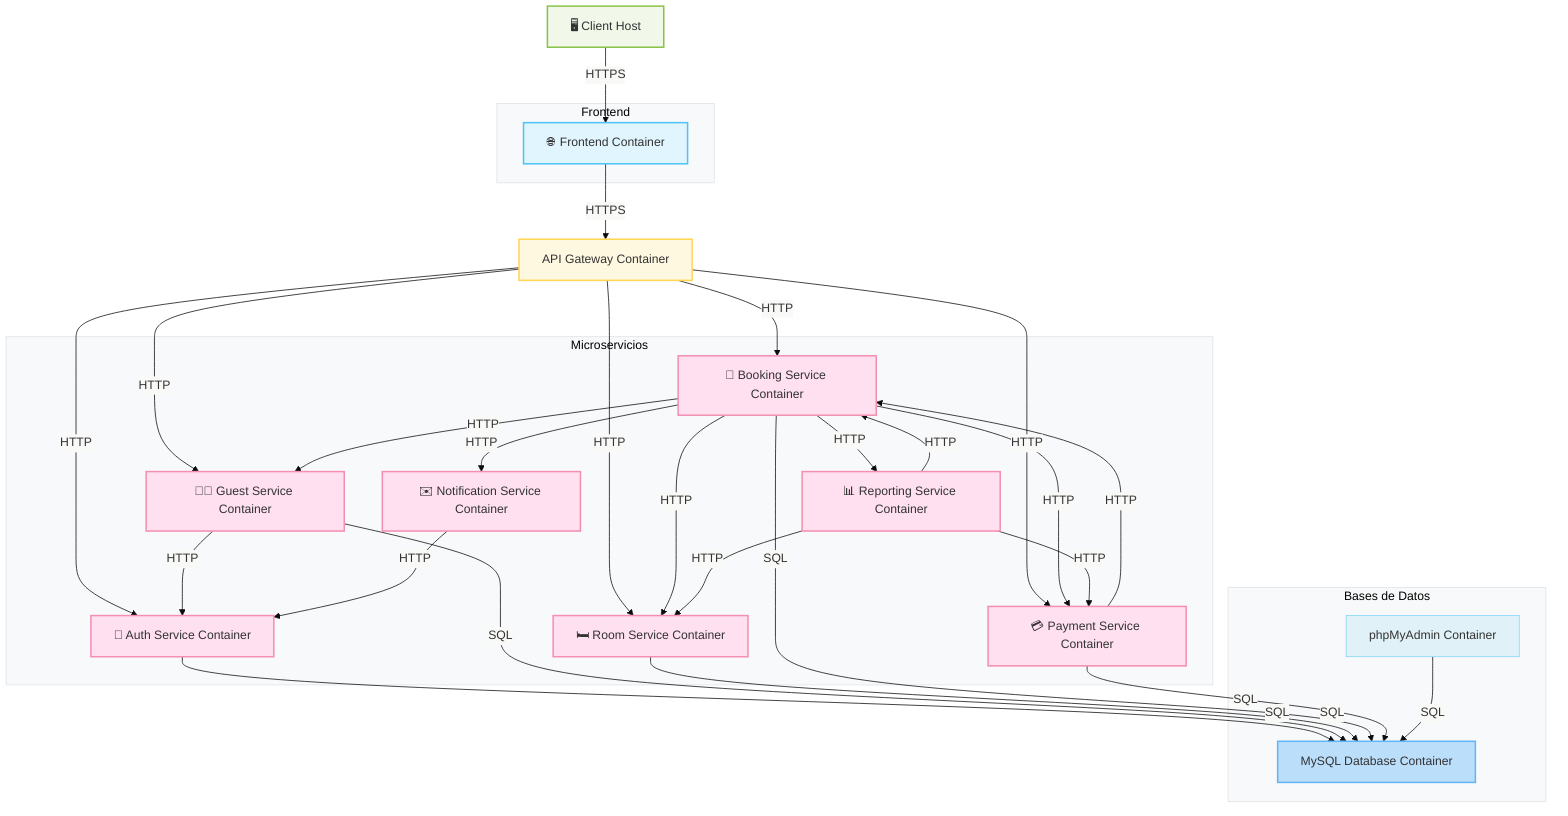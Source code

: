 %%{init: {'theme': 'base', 'themeVariables': {
    'primaryColor': '#f8f9fa',
    'primaryBorderColor': '#ced4da',
    'clusterBkg': '#f8f9fa',
    'clusterBorder': '#dee2e6',
    'fontFamily': 'Arial'
}}}%%

flowchart TD
    %% ====== ESTILOS ======
    classDef frontend_c fill:#E1F5FE,stroke:#4FC3F7,stroke-width:2px
    classDef gateway_c fill:#FFF8E1,stroke:#FFD54F,stroke-width:2px
    classDef service_c fill:#FFE0F0,stroke:#F48FB1,stroke-width:2px
    classDef db_c fill:#BBDEFB,stroke:#64B5F6,stroke-width:2px
    classDef admin_tool_c fill:#E0F2F7,stroke:#81D4FA
    classDef client_c fill:#F1F8E9,stroke:#8BC34A,stroke-width:2px

    %% ====== CONTENEDORES ======
    GW_C["API Gateway Container"]:::gateway_c

    CLIENT_HOST_C["🖥️ Client Host"]:::client_c

    subgraph Frontend
        FRONTEND_C["🌐 Frontend Container"]:::frontend_c
    end

    subgraph Microservicios
        AUTH_C["🔐 Auth Service Container"]:::service_c
        GUEST_C["🧑‍💼 Guest Service Container"]:::service_c
        ROOM_C["🛏️ Room Service Container"]:::service_c
        BOOK_C["📅 Booking Service Container"]:::service_c
        PAY_C["💳 Payment Service Container"]:::service_c
        NOTIF_C["✉️ Notification Service Container"]:::service_c
        REPORT_C["📊 Reporting Service Container"]:::service_c
    end

    subgraph Bases de Datos
        MYSQL_DB_C["MySQL Database Container"]:::db_c
        PHPMYADMIN_C["phpMyAdmin Container"]:::admin_tool_c
    end

    %% ====== CONEXIONES ENTRE CONTENEDORES ======
    CLIENT_HOST_C -->|HTTPS| FRONTEND_C
    FRONTEND_C -->|HTTPS| GW_C

    %% Gateway → Microservicios
    GW_C -->|HTTP| AUTH_C
    GW_C -->|HTTP| GUEST_C
    GW_C -->|HTTP| ROOM_C
    GW_C -->|HTTP| BOOK_C
    GW_C -->|HTTP| PAY_C

    %% Comunicación interna entre Microservicios
    BOOK_C -->|HTTP| ROOM_C
    BOOK_C -->|HTTP| PAY_C
    BOOK_C -->|HTTP| NOTIF_C
    BOOK_C -->|HTTP| REPORT_C
    BOOK_C -->|HTTP| GUEST_C
    GUEST_C -->|HTTP| AUTH_C
    PAY_C -->|HTTP| BOOK_C
    REPORT_C -->|HTTP| BOOK_C
    REPORT_C -->|HTTP| ROOM_C
    REPORT_C -->|HTTP| PAY_C
    NOTIF_C -->|HTTP| AUTH_C

    %% Contenedores de Servicio → Base de Datos
    AUTH_C -->|SQL| MYSQL_DB_C
    GUEST_C -->|SQL| MYSQL_DB_C
    ROOM_C -->|SQL| MYSQL_DB_C
    BOOK_C -->|SQL| MYSQL_DB_C
    PAY_C -->|SQL| MYSQL_DB_C

    %% phpMyAdmin → Base de Datos
    PHPMYADMIN_C -->|SQL| MYSQL_DB_C